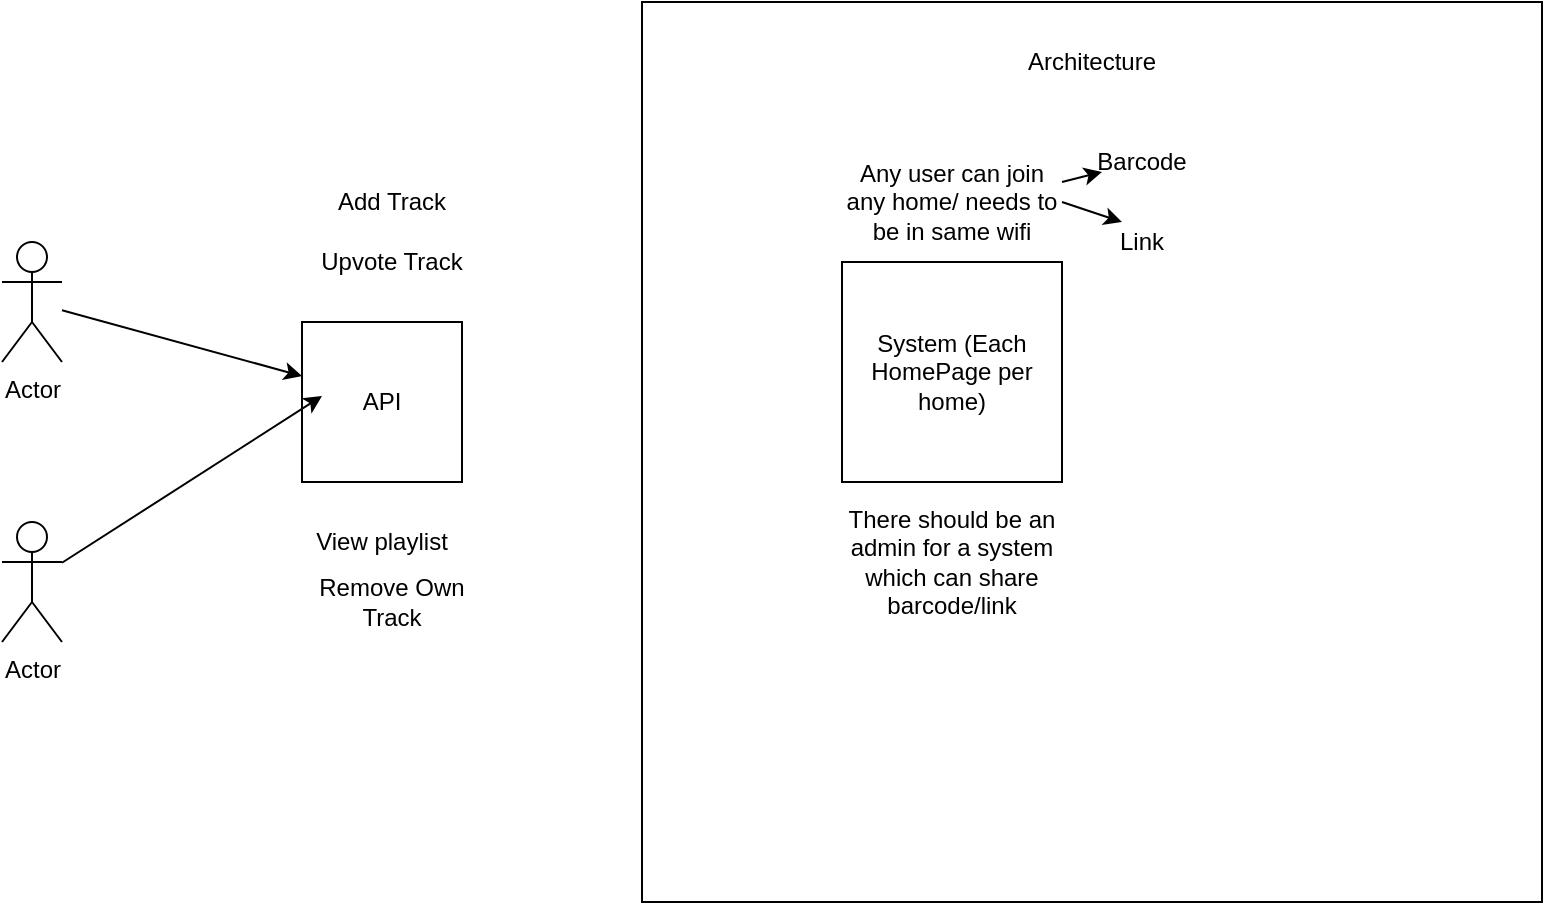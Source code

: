 <mxfile version="12.9.2" type="github"><diagram id="2ryDtPrw3oBiUgvPtbwe" name="Page-1"><mxGraphModel dx="946" dy="543" grid="1" gridSize="10" guides="1" tooltips="1" connect="1" arrows="1" fold="1" page="1" pageScale="1" pageWidth="850" pageHeight="1100" math="0" shadow="0"><root><mxCell id="0"/><mxCell id="1" parent="0"/><mxCell id="9xFC3LVzydyvpEwNvRgW-17" value="" style="whiteSpace=wrap;html=1;aspect=fixed;" vertex="1" parent="1"><mxGeometry x="380" y="50" width="450" height="450" as="geometry"/></mxCell><mxCell id="9xFC3LVzydyvpEwNvRgW-2" value="Actor" style="shape=umlActor;verticalLabelPosition=bottom;labelBackgroundColor=#ffffff;verticalAlign=top;html=1;outlineConnect=0;" vertex="1" parent="1"><mxGeometry x="60" y="170" width="30" height="60" as="geometry"/></mxCell><mxCell id="9xFC3LVzydyvpEwNvRgW-3" value="Actor" style="shape=umlActor;verticalLabelPosition=bottom;labelBackgroundColor=#ffffff;verticalAlign=top;html=1;outlineConnect=0;" vertex="1" parent="1"><mxGeometry x="60" y="310" width="30" height="60" as="geometry"/></mxCell><mxCell id="9xFC3LVzydyvpEwNvRgW-4" value="API" style="whiteSpace=wrap;html=1;aspect=fixed;" vertex="1" parent="1"><mxGeometry x="210" y="210" width="80" height="80" as="geometry"/></mxCell><mxCell id="9xFC3LVzydyvpEwNvRgW-5" value="Add Track&lt;br&gt;" style="text;html=1;strokeColor=none;fillColor=none;align=center;verticalAlign=middle;whiteSpace=wrap;rounded=0;" vertex="1" parent="1"><mxGeometry x="210" y="140" width="90" height="20" as="geometry"/></mxCell><mxCell id="9xFC3LVzydyvpEwNvRgW-6" value="Upvote Track" style="text;html=1;strokeColor=none;fillColor=none;align=center;verticalAlign=middle;whiteSpace=wrap;rounded=0;" vertex="1" parent="1"><mxGeometry x="210" y="170" width="90" height="20" as="geometry"/></mxCell><mxCell id="9xFC3LVzydyvpEwNvRgW-7" value="View playlist" style="text;html=1;strokeColor=none;fillColor=none;align=center;verticalAlign=middle;whiteSpace=wrap;rounded=0;" vertex="1" parent="1"><mxGeometry x="205" y="310" width="90" height="20" as="geometry"/></mxCell><mxCell id="9xFC3LVzydyvpEwNvRgW-9" value="Remove Own Track" style="text;html=1;strokeColor=none;fillColor=none;align=center;verticalAlign=middle;whiteSpace=wrap;rounded=0;" vertex="1" parent="1"><mxGeometry x="210" y="340" width="90" height="20" as="geometry"/></mxCell><mxCell id="9xFC3LVzydyvpEwNvRgW-10" value="System (Each HomePage per home)&lt;br&gt;" style="whiteSpace=wrap;html=1;aspect=fixed;" vertex="1" parent="1"><mxGeometry x="480" y="180" width="110" height="110" as="geometry"/></mxCell><mxCell id="9xFC3LVzydyvpEwNvRgW-11" value="Any user can join any home/ needs to be in same wifi" style="text;html=1;strokeColor=none;fillColor=none;align=center;verticalAlign=middle;whiteSpace=wrap;rounded=0;" vertex="1" parent="1"><mxGeometry x="480" y="140" width="110" height="20" as="geometry"/></mxCell><mxCell id="9xFC3LVzydyvpEwNvRgW-12" value="Barcode&lt;br&gt;" style="text;html=1;strokeColor=none;fillColor=none;align=center;verticalAlign=middle;whiteSpace=wrap;rounded=0;" vertex="1" parent="1"><mxGeometry x="610" y="120" width="40" height="20" as="geometry"/></mxCell><mxCell id="9xFC3LVzydyvpEwNvRgW-13" value="Link" style="text;html=1;strokeColor=none;fillColor=none;align=center;verticalAlign=middle;whiteSpace=wrap;rounded=0;" vertex="1" parent="1"><mxGeometry x="610" y="160" width="40" height="20" as="geometry"/></mxCell><mxCell id="9xFC3LVzydyvpEwNvRgW-14" value="There should be an admin for a system which can share barcode/link&lt;br&gt;" style="text;html=1;strokeColor=none;fillColor=none;align=center;verticalAlign=middle;whiteSpace=wrap;rounded=0;" vertex="1" parent="1"><mxGeometry x="480" y="320" width="110" height="20" as="geometry"/></mxCell><mxCell id="9xFC3LVzydyvpEwNvRgW-15" value="" style="endArrow=classic;html=1;entryX=0;entryY=0.338;entryDx=0;entryDy=0;entryPerimeter=0;" edge="1" parent="1" source="9xFC3LVzydyvpEwNvRgW-2" target="9xFC3LVzydyvpEwNvRgW-4"><mxGeometry width="50" height="50" relative="1" as="geometry"><mxPoint x="400" y="270" as="sourcePoint"/><mxPoint x="450" y="220" as="targetPoint"/></mxGeometry></mxCell><mxCell id="9xFC3LVzydyvpEwNvRgW-16" value="" style="endArrow=classic;html=1;entryX=0;entryY=0.338;entryDx=0;entryDy=0;entryPerimeter=0;" edge="1" parent="1" source="9xFC3LVzydyvpEwNvRgW-3"><mxGeometry width="50" height="50" relative="1" as="geometry"><mxPoint x="100" y="214.116" as="sourcePoint"/><mxPoint x="220" y="247.04" as="targetPoint"/></mxGeometry></mxCell><mxCell id="9xFC3LVzydyvpEwNvRgW-18" value="Architecture" style="text;html=1;strokeColor=none;fillColor=none;align=center;verticalAlign=middle;whiteSpace=wrap;rounded=0;" vertex="1" parent="1"><mxGeometry x="585" y="70" width="40" height="20" as="geometry"/></mxCell><mxCell id="9xFC3LVzydyvpEwNvRgW-20" value="" style="endArrow=classic;html=1;exitX=1;exitY=0;exitDx=0;exitDy=0;" edge="1" parent="1" source="9xFC3LVzydyvpEwNvRgW-11" target="9xFC3LVzydyvpEwNvRgW-12"><mxGeometry width="50" height="50" relative="1" as="geometry"><mxPoint x="390" y="270" as="sourcePoint"/><mxPoint x="440" y="220" as="targetPoint"/></mxGeometry></mxCell><mxCell id="9xFC3LVzydyvpEwNvRgW-21" value="" style="endArrow=classic;html=1;exitX=1;exitY=0.5;exitDx=0;exitDy=0;entryX=0.25;entryY=0;entryDx=0;entryDy=0;" edge="1" parent="1" source="9xFC3LVzydyvpEwNvRgW-11" target="9xFC3LVzydyvpEwNvRgW-13"><mxGeometry width="50" height="50" relative="1" as="geometry"><mxPoint x="600" y="150" as="sourcePoint"/><mxPoint x="620" y="145" as="targetPoint"/></mxGeometry></mxCell></root></mxGraphModel></diagram></mxfile>